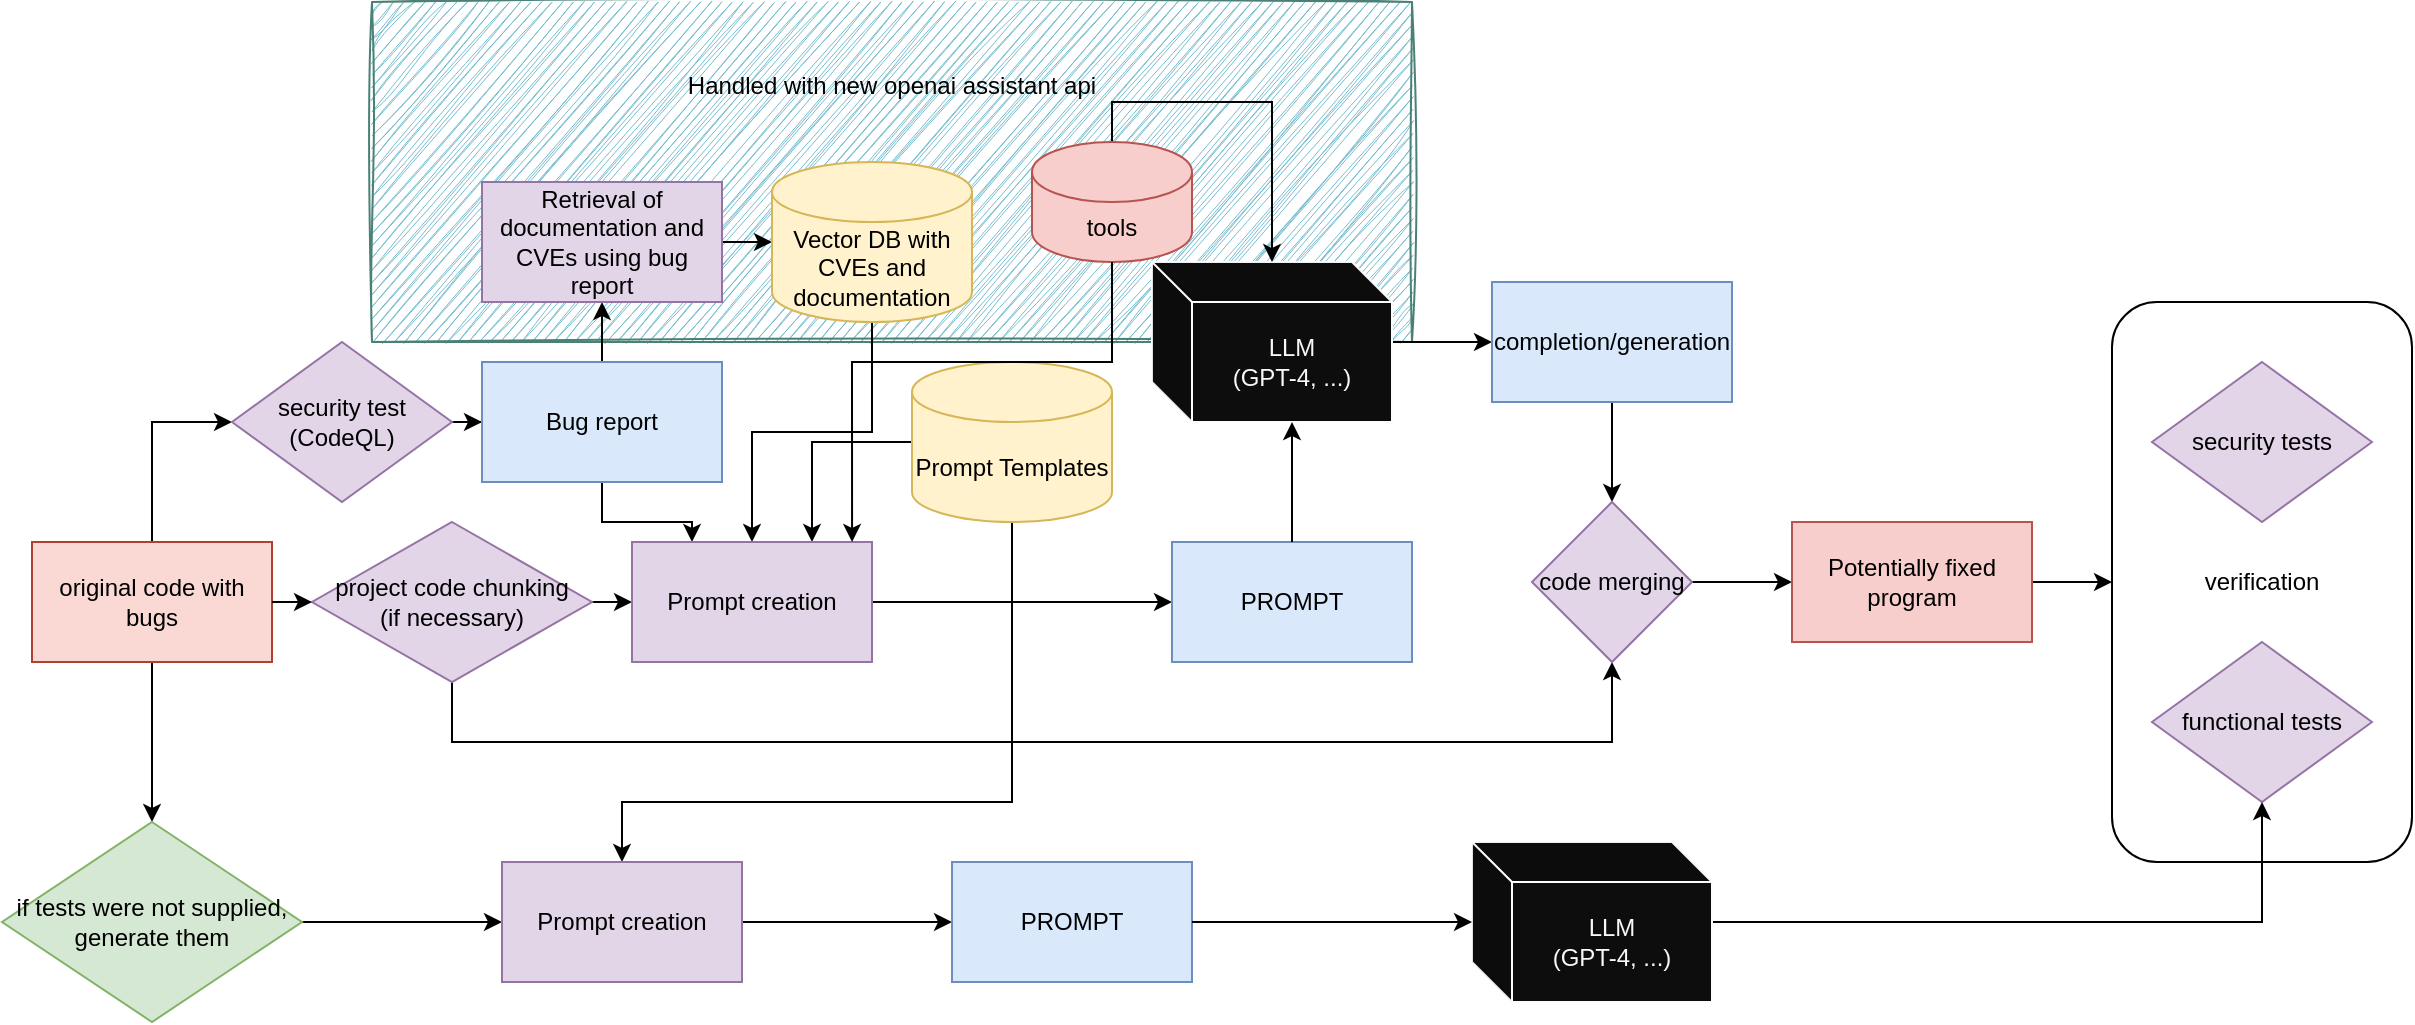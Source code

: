 <mxfile version="22.1.18" type="github">
  <diagram name="Page-1" id="2YBvvXClWsGukQMizWep">
    <mxGraphModel dx="1434" dy="835" grid="1" gridSize="10" guides="1" tooltips="1" connect="1" arrows="1" fold="1" page="1" pageScale="1" pageWidth="850" pageHeight="1100" math="0" shadow="0">
      <root>
        <mxCell id="0" />
        <mxCell id="1" parent="0" />
        <mxCell id="hU-8InKCtP9nK7P86rN6-2" value="&lt;div&gt;Handled with new openai assistant api&lt;/div&gt;&lt;div&gt;&lt;br&gt;&lt;/div&gt;&lt;div&gt;&lt;br&gt;&lt;/div&gt;&lt;div&gt;&lt;br&gt;&lt;/div&gt;&lt;div&gt;&lt;br&gt;&lt;/div&gt;&lt;div&gt;&lt;br&gt;&lt;/div&gt;&lt;div&gt;&lt;br&gt;&lt;/div&gt;" style="rounded=0;whiteSpace=wrap;html=1;fillColor=#76BDCF;glass=0;shadow=0;strokeColor=#4A8075;sketch=1;curveFitting=1;jiggle=2;" parent="1" vertex="1">
          <mxGeometry x="250" y="120" width="520" height="170" as="geometry" />
        </mxCell>
        <mxCell id="Ab3tzTa3yzkyZwKfhWyt-38" value="verification" style="rounded=1;whiteSpace=wrap;html=1;fillColor=none;glass=0;" parent="1" vertex="1">
          <mxGeometry x="1120" y="270" width="150" height="280" as="geometry" />
        </mxCell>
        <mxCell id="Ab3tzTa3yzkyZwKfhWyt-6" value="" style="edgeStyle=orthogonalEdgeStyle;rounded=0;orthogonalLoop=1;jettySize=auto;html=1;entryX=0;entryY=0.5;entryDx=0;entryDy=0;" parent="1" source="Ab3tzTa3yzkyZwKfhWyt-3" target="Ab3tzTa3yzkyZwKfhWyt-4" edge="1">
          <mxGeometry relative="1" as="geometry">
            <mxPoint x="140" y="310" as="targetPoint" />
          </mxGeometry>
        </mxCell>
        <mxCell id="Ab3tzTa3yzkyZwKfhWyt-18" style="edgeStyle=orthogonalEdgeStyle;rounded=0;orthogonalLoop=1;jettySize=auto;html=1;entryX=0;entryY=0.5;entryDx=0;entryDy=0;" parent="1" source="Ab3tzTa3yzkyZwKfhWyt-3" target="Ab3tzTa3yzkyZwKfhWyt-17" edge="1">
          <mxGeometry relative="1" as="geometry" />
        </mxCell>
        <mxCell id="AkYnuKdeUrwlRx9NEcZZ-2" value="" style="edgeStyle=orthogonalEdgeStyle;rounded=0;orthogonalLoop=1;jettySize=auto;html=1;" parent="1" source="Ab3tzTa3yzkyZwKfhWyt-3" edge="1">
          <mxGeometry relative="1" as="geometry">
            <mxPoint x="140" y="530" as="targetPoint" />
          </mxGeometry>
        </mxCell>
        <mxCell id="Ab3tzTa3yzkyZwKfhWyt-3" value="original code with bugs" style="rounded=0;whiteSpace=wrap;html=1;fillColor=#fad9d5;strokeColor=#ae4132;" parent="1" vertex="1">
          <mxGeometry x="80" y="390" width="120" height="60" as="geometry" />
        </mxCell>
        <mxCell id="Ab3tzTa3yzkyZwKfhWyt-8" value="" style="edgeStyle=orthogonalEdgeStyle;rounded=0;orthogonalLoop=1;jettySize=auto;html=1;" parent="1" source="Ab3tzTa3yzkyZwKfhWyt-4" target="Ab3tzTa3yzkyZwKfhWyt-7" edge="1">
          <mxGeometry relative="1" as="geometry" />
        </mxCell>
        <mxCell id="Ab3tzTa3yzkyZwKfhWyt-4" value="&lt;div&gt;security test&lt;/div&gt;&lt;div&gt;(CodeQL)&lt;br&gt;&lt;/div&gt;" style="rhombus;whiteSpace=wrap;html=1;fillColor=#e1d5e7;strokeColor=#9673a6;" parent="1" vertex="1">
          <mxGeometry x="180" y="290" width="110" height="80" as="geometry" />
        </mxCell>
        <mxCell id="Ab3tzTa3yzkyZwKfhWyt-11" value="" style="edgeStyle=orthogonalEdgeStyle;rounded=0;orthogonalLoop=1;jettySize=auto;html=1;" parent="1" source="Ab3tzTa3yzkyZwKfhWyt-7" target="Ab3tzTa3yzkyZwKfhWyt-10" edge="1">
          <mxGeometry relative="1" as="geometry" />
        </mxCell>
        <mxCell id="Ab3tzTa3yzkyZwKfhWyt-19" style="edgeStyle=orthogonalEdgeStyle;rounded=0;orthogonalLoop=1;jettySize=auto;html=1;entryX=0.25;entryY=0;entryDx=0;entryDy=0;" parent="1" source="Ab3tzTa3yzkyZwKfhWyt-7" target="Ab3tzTa3yzkyZwKfhWyt-17" edge="1">
          <mxGeometry relative="1" as="geometry" />
        </mxCell>
        <mxCell id="Ab3tzTa3yzkyZwKfhWyt-7" value="Bug report" style="whiteSpace=wrap;html=1;fillColor=#dae8fc;strokeColor=#6c8ebf;" parent="1" vertex="1">
          <mxGeometry x="305" y="300" width="120" height="60" as="geometry" />
        </mxCell>
        <mxCell id="Ab3tzTa3yzkyZwKfhWyt-16" value="" style="edgeStyle=orthogonalEdgeStyle;rounded=0;orthogonalLoop=1;jettySize=auto;html=1;" parent="1" source="Ab3tzTa3yzkyZwKfhWyt-10" target="Ab3tzTa3yzkyZwKfhWyt-15" edge="1">
          <mxGeometry relative="1" as="geometry" />
        </mxCell>
        <mxCell id="Ab3tzTa3yzkyZwKfhWyt-10" value="Retrieval of documentation and CVEs using bug report" style="whiteSpace=wrap;html=1;fillColor=#e1d5e7;strokeColor=#9673a6;" parent="1" vertex="1">
          <mxGeometry x="305" y="210" width="120" height="60" as="geometry" />
        </mxCell>
        <mxCell id="Ab3tzTa3yzkyZwKfhWyt-21" style="edgeStyle=orthogonalEdgeStyle;rounded=0;orthogonalLoop=1;jettySize=auto;html=1;entryX=0.75;entryY=0;entryDx=0;entryDy=0;" parent="1" source="Ab3tzTa3yzkyZwKfhWyt-12" target="Ab3tzTa3yzkyZwKfhWyt-17" edge="1">
          <mxGeometry relative="1" as="geometry" />
        </mxCell>
        <mxCell id="AkYnuKdeUrwlRx9NEcZZ-12" style="edgeStyle=orthogonalEdgeStyle;rounded=0;orthogonalLoop=1;jettySize=auto;html=1;entryX=0.5;entryY=0;entryDx=0;entryDy=0;" parent="1" source="Ab3tzTa3yzkyZwKfhWyt-12" target="AkYnuKdeUrwlRx9NEcZZ-6" edge="1">
          <mxGeometry relative="1" as="geometry">
            <Array as="points">
              <mxPoint x="570" y="520" />
              <mxPoint x="375" y="520" />
            </Array>
          </mxGeometry>
        </mxCell>
        <mxCell id="Ab3tzTa3yzkyZwKfhWyt-12" value="Prompt Templates" style="shape=cylinder3;whiteSpace=wrap;html=1;boundedLbl=1;backgroundOutline=1;size=15;fillColor=#fff2cc;strokeColor=#d6b656;" parent="1" vertex="1">
          <mxGeometry x="520" y="300" width="100" height="80" as="geometry" />
        </mxCell>
        <mxCell id="Ab3tzTa3yzkyZwKfhWyt-20" style="edgeStyle=orthogonalEdgeStyle;rounded=0;orthogonalLoop=1;jettySize=auto;html=1;entryX=0.5;entryY=0;entryDx=0;entryDy=0;" parent="1" source="Ab3tzTa3yzkyZwKfhWyt-15" target="Ab3tzTa3yzkyZwKfhWyt-17" edge="1">
          <mxGeometry relative="1" as="geometry" />
        </mxCell>
        <mxCell id="Ab3tzTa3yzkyZwKfhWyt-15" value="Vector DB with CVEs and documentation" style="shape=cylinder3;whiteSpace=wrap;html=1;boundedLbl=1;backgroundOutline=1;size=15;fillColor=#fff2cc;strokeColor=#d6b656;" parent="1" vertex="1">
          <mxGeometry x="450" y="200" width="100" height="80" as="geometry" />
        </mxCell>
        <mxCell id="Ab3tzTa3yzkyZwKfhWyt-23" value="" style="edgeStyle=orthogonalEdgeStyle;rounded=0;orthogonalLoop=1;jettySize=auto;html=1;" parent="1" source="Ab3tzTa3yzkyZwKfhWyt-17" target="Ab3tzTa3yzkyZwKfhWyt-22" edge="1">
          <mxGeometry relative="1" as="geometry" />
        </mxCell>
        <mxCell id="Ab3tzTa3yzkyZwKfhWyt-17" value="Prompt creation" style="rounded=0;whiteSpace=wrap;html=1;fillColor=#e1d5e7;strokeColor=#9673a6;" parent="1" vertex="1">
          <mxGeometry x="380" y="390" width="120" height="60" as="geometry" />
        </mxCell>
        <mxCell id="Ab3tzTa3yzkyZwKfhWyt-22" value="PROMPT" style="rounded=0;whiteSpace=wrap;html=1;fillColor=#dae8fc;strokeColor=#6c8ebf;" parent="1" vertex="1">
          <mxGeometry x="650" y="390" width="120" height="60" as="geometry" />
        </mxCell>
        <mxCell id="Ab3tzTa3yzkyZwKfhWyt-29" value="" style="edgeStyle=orthogonalEdgeStyle;rounded=0;orthogonalLoop=1;jettySize=auto;html=1;" parent="1" source="Ab3tzTa3yzkyZwKfhWyt-25" target="Ab3tzTa3yzkyZwKfhWyt-28" edge="1">
          <mxGeometry relative="1" as="geometry" />
        </mxCell>
        <mxCell id="Ab3tzTa3yzkyZwKfhWyt-25" value="&lt;div&gt;LLM&lt;/div&gt;&lt;div&gt;(GPT-4, ...)&lt;br&gt;&lt;/div&gt;" style="shape=cube;whiteSpace=wrap;html=1;boundedLbl=1;backgroundOutline=1;darkOpacity=0.05;darkOpacity2=0.1;fillColor=#0D0D0D;strokeColor=#FCFCFC;fontColor=#FAF7F7;" parent="1" vertex="1">
          <mxGeometry x="640" y="250" width="120" height="80" as="geometry" />
        </mxCell>
        <mxCell id="Ab3tzTa3yzkyZwKfhWyt-27" style="edgeStyle=orthogonalEdgeStyle;rounded=0;orthogonalLoop=1;jettySize=auto;html=1;exitX=0.5;exitY=0;exitDx=0;exitDy=0;entryX=0;entryY=0;entryDx=70;entryDy=80;entryPerimeter=0;" parent="1" source="Ab3tzTa3yzkyZwKfhWyt-22" target="Ab3tzTa3yzkyZwKfhWyt-25" edge="1">
          <mxGeometry relative="1" as="geometry" />
        </mxCell>
        <mxCell id="Ab3tzTa3yzkyZwKfhWyt-33" style="edgeStyle=orthogonalEdgeStyle;rounded=0;orthogonalLoop=1;jettySize=auto;html=1;entryX=0.5;entryY=0;entryDx=0;entryDy=0;" parent="1" source="Ab3tzTa3yzkyZwKfhWyt-28" target="Ab3tzTa3yzkyZwKfhWyt-31" edge="1">
          <mxGeometry relative="1" as="geometry" />
        </mxCell>
        <mxCell id="Ab3tzTa3yzkyZwKfhWyt-28" value="completion/generation" style="whiteSpace=wrap;html=1;fillColor=#dae8fc;strokeColor=#6c8ebf;" parent="1" vertex="1">
          <mxGeometry x="810" y="260" width="120" height="60" as="geometry" />
        </mxCell>
        <mxCell id="Ab3tzTa3yzkyZwKfhWyt-30" value="" style="endArrow=classic;html=1;rounded=0;entryX=0.5;entryY=1;entryDx=0;entryDy=0;exitX=0.5;exitY=1;exitDx=0;exitDy=0;" parent="1" source="B0SGvhBJA1AgrIebzGEx-1" target="Ab3tzTa3yzkyZwKfhWyt-31" edge="1">
          <mxGeometry width="50" height="50" relative="1" as="geometry">
            <mxPoint x="280" y="420" as="sourcePoint" />
            <mxPoint x="880" y="490" as="targetPoint" />
            <Array as="points">
              <mxPoint x="290" y="490" />
              <mxPoint x="870" y="490" />
            </Array>
          </mxGeometry>
        </mxCell>
        <mxCell id="Ab3tzTa3yzkyZwKfhWyt-34" style="edgeStyle=orthogonalEdgeStyle;rounded=0;orthogonalLoop=1;jettySize=auto;html=1;" parent="1" source="Ab3tzTa3yzkyZwKfhWyt-31" edge="1">
          <mxGeometry relative="1" as="geometry">
            <mxPoint x="960" y="410" as="targetPoint" />
          </mxGeometry>
        </mxCell>
        <mxCell id="Ab3tzTa3yzkyZwKfhWyt-31" value="code merging" style="rhombus;whiteSpace=wrap;html=1;fillColor=#e1d5e7;strokeColor=#9673a6;" parent="1" vertex="1">
          <mxGeometry x="830" y="370" width="80" height="80" as="geometry" />
        </mxCell>
        <mxCell id="Ab3tzTa3yzkyZwKfhWyt-39" style="edgeStyle=orthogonalEdgeStyle;rounded=0;orthogonalLoop=1;jettySize=auto;html=1;entryX=0;entryY=0.5;entryDx=0;entryDy=0;" parent="1" source="Ab3tzTa3yzkyZwKfhWyt-35" target="Ab3tzTa3yzkyZwKfhWyt-38" edge="1">
          <mxGeometry relative="1" as="geometry" />
        </mxCell>
        <mxCell id="Ab3tzTa3yzkyZwKfhWyt-35" value="Potentially fixed program" style="rounded=0;whiteSpace=wrap;html=1;fillColor=#f8cecc;strokeColor=#b85450;" parent="1" vertex="1">
          <mxGeometry x="960" y="380" width="120" height="60" as="geometry" />
        </mxCell>
        <mxCell id="Ab3tzTa3yzkyZwKfhWyt-36" value="&lt;div&gt;security tests&lt;/div&gt;" style="rhombus;whiteSpace=wrap;html=1;fillColor=#e1d5e7;strokeColor=#9673a6;" parent="1" vertex="1">
          <mxGeometry x="1140" y="300" width="110" height="80" as="geometry" />
        </mxCell>
        <mxCell id="Ab3tzTa3yzkyZwKfhWyt-37" value="functional tests" style="rhombus;whiteSpace=wrap;html=1;fillColor=#e1d5e7;strokeColor=#9673a6;" parent="1" vertex="1">
          <mxGeometry x="1140" y="440" width="110" height="80" as="geometry" />
        </mxCell>
        <mxCell id="hU-8InKCtP9nK7P86rN6-5" style="edgeStyle=orthogonalEdgeStyle;rounded=0;orthogonalLoop=1;jettySize=auto;html=1;" parent="1" source="hU-8InKCtP9nK7P86rN6-3" target="Ab3tzTa3yzkyZwKfhWyt-25" edge="1">
          <mxGeometry relative="1" as="geometry">
            <Array as="points">
              <mxPoint x="620" y="170" />
              <mxPoint x="700" y="170" />
            </Array>
          </mxGeometry>
        </mxCell>
        <mxCell id="hU-8InKCtP9nK7P86rN6-3" value="tools" style="shape=cylinder3;whiteSpace=wrap;html=1;boundedLbl=1;backgroundOutline=1;size=15;fillColor=#f8cecc;strokeColor=#b85450;" parent="1" vertex="1">
          <mxGeometry x="580" y="190" width="80" height="60" as="geometry" />
        </mxCell>
        <mxCell id="hU-8InKCtP9nK7P86rN6-4" style="edgeStyle=orthogonalEdgeStyle;rounded=0;orthogonalLoop=1;jettySize=auto;html=1;entryX=0.917;entryY=0;entryDx=0;entryDy=0;entryPerimeter=0;" parent="1" source="hU-8InKCtP9nK7P86rN6-3" target="Ab3tzTa3yzkyZwKfhWyt-17" edge="1">
          <mxGeometry relative="1" as="geometry">
            <Array as="points">
              <mxPoint x="620" y="300" />
              <mxPoint x="490" y="300" />
            </Array>
          </mxGeometry>
        </mxCell>
        <mxCell id="AkYnuKdeUrwlRx9NEcZZ-10" style="edgeStyle=orthogonalEdgeStyle;rounded=0;orthogonalLoop=1;jettySize=auto;html=1;entryX=0;entryY=0.5;entryDx=0;entryDy=0;" parent="1" source="AkYnuKdeUrwlRx9NEcZZ-3" target="AkYnuKdeUrwlRx9NEcZZ-6" edge="1">
          <mxGeometry relative="1" as="geometry" />
        </mxCell>
        <mxCell id="AkYnuKdeUrwlRx9NEcZZ-3" value="if tests were not supplied, generate them" style="rhombus;whiteSpace=wrap;html=1;fillColor=#d5e8d4;strokeColor=#82b366;" parent="1" vertex="1">
          <mxGeometry x="65" y="530" width="150" height="100" as="geometry" />
        </mxCell>
        <mxCell id="AkYnuKdeUrwlRx9NEcZZ-5" value="" style="edgeStyle=orthogonalEdgeStyle;rounded=0;orthogonalLoop=1;jettySize=auto;html=1;" parent="1" source="AkYnuKdeUrwlRx9NEcZZ-6" target="AkYnuKdeUrwlRx9NEcZZ-7" edge="1">
          <mxGeometry relative="1" as="geometry" />
        </mxCell>
        <mxCell id="AkYnuKdeUrwlRx9NEcZZ-6" value="Prompt creation" style="rounded=0;whiteSpace=wrap;html=1;fillColor=#e1d5e7;strokeColor=#9673a6;" parent="1" vertex="1">
          <mxGeometry x="315" y="550" width="120" height="60" as="geometry" />
        </mxCell>
        <mxCell id="AkYnuKdeUrwlRx9NEcZZ-7" value="PROMPT" style="rounded=0;whiteSpace=wrap;html=1;fillColor=#dae8fc;strokeColor=#6c8ebf;" parent="1" vertex="1">
          <mxGeometry x="540" y="550" width="120" height="60" as="geometry" />
        </mxCell>
        <mxCell id="AkYnuKdeUrwlRx9NEcZZ-11" style="edgeStyle=orthogonalEdgeStyle;rounded=0;orthogonalLoop=1;jettySize=auto;html=1;" parent="1" source="AkYnuKdeUrwlRx9NEcZZ-8" target="Ab3tzTa3yzkyZwKfhWyt-37" edge="1">
          <mxGeometry relative="1" as="geometry" />
        </mxCell>
        <mxCell id="AkYnuKdeUrwlRx9NEcZZ-8" value="&lt;div&gt;LLM&lt;/div&gt;&lt;div&gt;(GPT-4, ...)&lt;br&gt;&lt;/div&gt;" style="shape=cube;whiteSpace=wrap;html=1;boundedLbl=1;backgroundOutline=1;darkOpacity=0.05;darkOpacity2=0.1;fillColor=#0D0D0D;strokeColor=#FCFCFC;fontColor=#FAF7F7;" parent="1" vertex="1">
          <mxGeometry x="800" y="540" width="120" height="80" as="geometry" />
        </mxCell>
        <mxCell id="AkYnuKdeUrwlRx9NEcZZ-9" style="edgeStyle=orthogonalEdgeStyle;rounded=0;orthogonalLoop=1;jettySize=auto;html=1;" parent="1" source="AkYnuKdeUrwlRx9NEcZZ-7" target="AkYnuKdeUrwlRx9NEcZZ-8" edge="1">
          <mxGeometry relative="1" as="geometry" />
        </mxCell>
        <mxCell id="B0SGvhBJA1AgrIebzGEx-2" value="" style="edgeStyle=orthogonalEdgeStyle;rounded=0;orthogonalLoop=1;jettySize=auto;html=1;entryX=0;entryY=0.5;entryDx=0;entryDy=0;" parent="1" source="Ab3tzTa3yzkyZwKfhWyt-3" target="B0SGvhBJA1AgrIebzGEx-1" edge="1">
          <mxGeometry relative="1" as="geometry">
            <mxPoint x="200" y="420" as="sourcePoint" />
            <mxPoint x="345" y="550" as="targetPoint" />
          </mxGeometry>
        </mxCell>
        <mxCell id="B0SGvhBJA1AgrIebzGEx-1" value="&lt;div&gt;project code chunking&lt;/div&gt;&lt;div&gt;(if necessary)&lt;br&gt;&lt;/div&gt;" style="rhombus;whiteSpace=wrap;html=1;fillColor=#e1d5e7;strokeColor=#9673a6;" parent="1" vertex="1">
          <mxGeometry x="220" y="380" width="140" height="80" as="geometry" />
        </mxCell>
      </root>
    </mxGraphModel>
  </diagram>
</mxfile>
